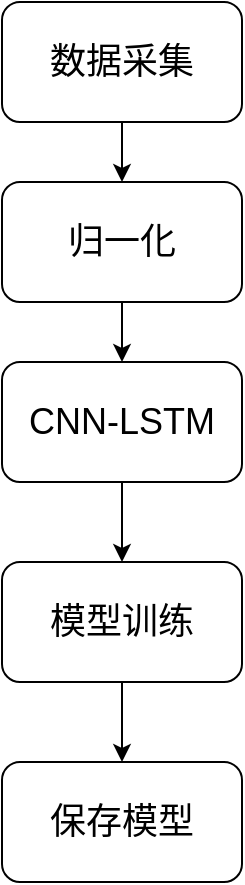 <mxfile version="20.8.20" type="github"><diagram name="第 1 页" id="0mPGPWmxAc0x_bvWb5pE"><mxGraphModel dx="1050" dy="587" grid="1" gridSize="10" guides="1" tooltips="1" connect="1" arrows="1" fold="1" page="1" pageScale="1" pageWidth="827" pageHeight="1169" math="0" shadow="0"><root><mxCell id="0"/><mxCell id="1" parent="0"/><mxCell id="AxY4uTv37RIyDxMi8wGr-3" value="" style="edgeStyle=orthogonalEdgeStyle;rounded=0;orthogonalLoop=1;jettySize=auto;html=1;" parent="1" source="AxY4uTv37RIyDxMi8wGr-1" target="AxY4uTv37RIyDxMi8wGr-2" edge="1"><mxGeometry relative="1" as="geometry"/></mxCell><mxCell id="AxY4uTv37RIyDxMi8wGr-1" value="&lt;font style=&quot;font-size: 18px;&quot;&gt;数据采集&lt;/font&gt;" style="rounded=1;whiteSpace=wrap;html=1;" parent="1" vertex="1"><mxGeometry x="340" y="100" width="120" height="60" as="geometry"/></mxCell><mxCell id="AxY4uTv37RIyDxMi8wGr-5" value="" style="edgeStyle=orthogonalEdgeStyle;rounded=0;orthogonalLoop=1;jettySize=auto;html=1;" parent="1" source="AxY4uTv37RIyDxMi8wGr-2" target="AxY4uTv37RIyDxMi8wGr-4" edge="1"><mxGeometry relative="1" as="geometry"/></mxCell><mxCell id="AxY4uTv37RIyDxMi8wGr-2" value="&lt;font style=&quot;font-size: 18px;&quot;&gt;归一化&lt;/font&gt;" style="rounded=1;whiteSpace=wrap;html=1;" parent="1" vertex="1"><mxGeometry x="340" y="190" width="120" height="60" as="geometry"/></mxCell><mxCell id="AxY4uTv37RIyDxMi8wGr-8" value="" style="edgeStyle=orthogonalEdgeStyle;rounded=0;orthogonalLoop=1;jettySize=auto;html=1;" parent="1" source="AxY4uTv37RIyDxMi8wGr-4" target="AxY4uTv37RIyDxMi8wGr-6" edge="1"><mxGeometry relative="1" as="geometry"/></mxCell><mxCell id="AxY4uTv37RIyDxMi8wGr-4" value="&lt;font style=&quot;font-size: 18px;&quot;&gt;CNN-LSTM&lt;/font&gt;" style="rounded=1;whiteSpace=wrap;html=1;" parent="1" vertex="1"><mxGeometry x="340" y="280" width="120" height="60" as="geometry"/></mxCell><mxCell id="AxY4uTv37RIyDxMi8wGr-9" value="" style="edgeStyle=orthogonalEdgeStyle;rounded=0;orthogonalLoop=1;jettySize=auto;html=1;" parent="1" source="AxY4uTv37RIyDxMi8wGr-6" target="AxY4uTv37RIyDxMi8wGr-7" edge="1"><mxGeometry relative="1" as="geometry"/></mxCell><mxCell id="AxY4uTv37RIyDxMi8wGr-6" value="&lt;font style=&quot;font-size: 18px;&quot;&gt;模型训练&lt;/font&gt;" style="rounded=1;whiteSpace=wrap;html=1;" parent="1" vertex="1"><mxGeometry x="340" y="380" width="120" height="60" as="geometry"/></mxCell><mxCell id="AxY4uTv37RIyDxMi8wGr-7" value="&lt;font style=&quot;font-size: 18px;&quot;&gt;保存模型&lt;/font&gt;" style="rounded=1;whiteSpace=wrap;html=1;" parent="1" vertex="1"><mxGeometry x="340" y="480" width="120" height="60" as="geometry"/></mxCell></root></mxGraphModel></diagram></mxfile>
